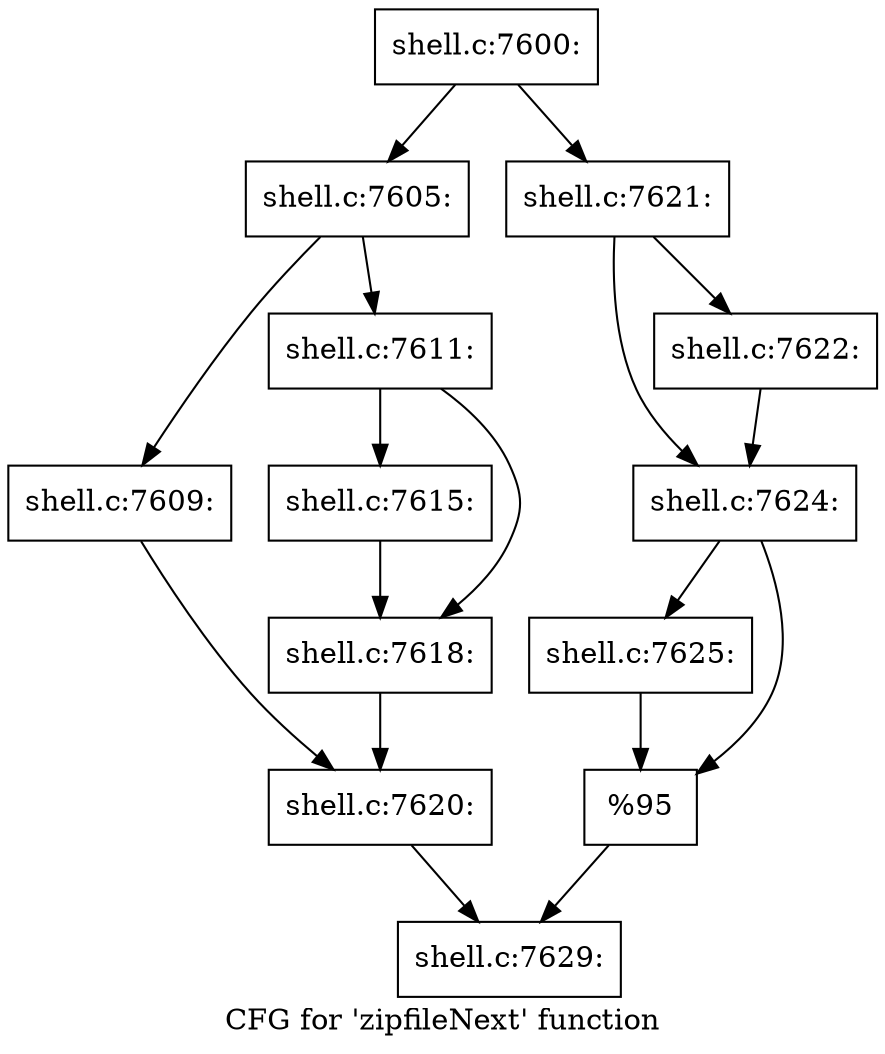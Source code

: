digraph "CFG for 'zipfileNext' function" {
	label="CFG for 'zipfileNext' function";

	Node0x560276363e20 [shape=record,label="{shell.c:7600:}"];
	Node0x560276363e20 -> Node0x560276b11f90;
	Node0x560276363e20 -> Node0x560276b12030;
	Node0x560276b11f90 [shape=record,label="{shell.c:7605:}"];
	Node0x560276b11f90 -> Node0x560276b134b0;
	Node0x560276b11f90 -> Node0x560276b13550;
	Node0x560276b134b0 [shape=record,label="{shell.c:7609:}"];
	Node0x560276b134b0 -> Node0x560276b13500;
	Node0x560276b13550 [shape=record,label="{shell.c:7611:}"];
	Node0x560276b13550 -> Node0x560276b14dd0;
	Node0x560276b13550 -> Node0x560276b14f50;
	Node0x560276b14dd0 [shape=record,label="{shell.c:7615:}"];
	Node0x560276b14dd0 -> Node0x560276b14f50;
	Node0x560276b14f50 [shape=record,label="{shell.c:7618:}"];
	Node0x560276b14f50 -> Node0x560276b13500;
	Node0x560276b13500 [shape=record,label="{shell.c:7620:}"];
	Node0x560276b13500 -> Node0x560276b11fe0;
	Node0x560276b12030 [shape=record,label="{shell.c:7621:}"];
	Node0x560276b12030 -> Node0x560276b16c80;
	Node0x560276b12030 -> Node0x560276b16c30;
	Node0x560276b16c30 [shape=record,label="{shell.c:7622:}"];
	Node0x560276b16c30 -> Node0x560276b16c80;
	Node0x560276b16c80 [shape=record,label="{shell.c:7624:}"];
	Node0x560276b16c80 -> Node0x560276b177d0;
	Node0x560276b16c80 -> Node0x560276b17820;
	Node0x560276b177d0 [shape=record,label="{shell.c:7625:}"];
	Node0x560276b177d0 -> Node0x560276b17820;
	Node0x560276b17820 [shape=record,label="{%95}"];
	Node0x560276b17820 -> Node0x560276b11fe0;
	Node0x560276b11fe0 [shape=record,label="{shell.c:7629:}"];
}
